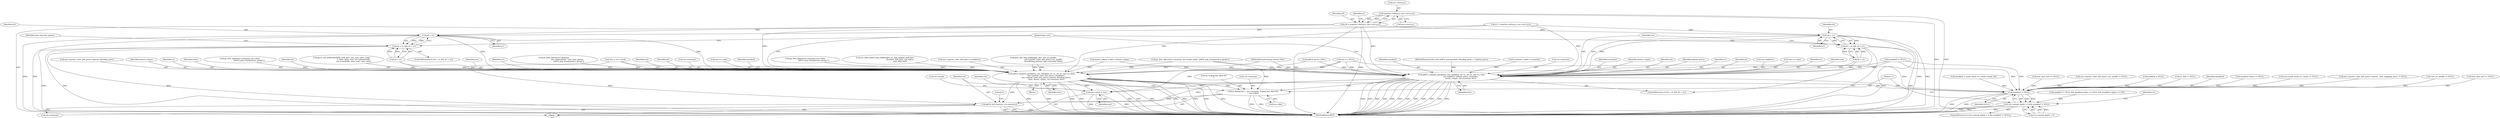 digraph "0_ghostscript_d621292fb2c8157d9899dcd83fd04dd250e30fe4@pointer" {
"1000266" [label="(Call,max(tos->dirty.p.y, nos->rect.p.y))"];
"1000264" [label="(Call,y0 = max(tos->dirty.p.y, nos->rect.p.y))"];
"1000491" [label="(Call,y0 < y1)"];
"1000487" [label="(Call,x0 < x1 && y0 < y1)"];
"1000846" [label="(Call,pdf14_compose_group(tos, nos, maskbuf, x0, x1, y0, y1, nos->n_chan,\n                 nos->parent_color_info_procs->isadditive,\n                 nos->parent_color_info_procs->parent_blending_procs,\n                 false, drawn_comps, ctx->memory, dev))"];
"1000905" [label="(Call,ctx->stack = nos)"];
"1000917" [label="(Call,maskbuf != NULL)"];
"1000911" [label="(Call,ctx->smask_depth > 0 && maskbuf != NULL)"];
"1000926" [label="(Call,if_debug1m('v', ctx->memory, \"[v]pop buf, idle=%d\n\", tos->idle))"];
"1000935" [label="(Call,pdf14_buf_free(tos, ctx->memory))"];
"1000880" [label="(Call,y0 < y1)"];
"1000876" [label="(Call,x0 < x1 && y0 < y1)"];
"1000883" [label="(Call,pdf14_compose_group(tos, nos, maskbuf, x0, x1, y0, y1, nos->n_chan,\n                                ctx->additive, pblend_procs, overprint,\n                                drawn_comps, ctx->memory, dev))"];
"1000919" [label="(Identifier,NULL)"];
"1000509" [label="(Call,nos->parent_color_info_procs->icc_profile != NULL)"];
"1000486" [label="(ControlStructure,if (x0 < x1 && y0 < y1))"];
"1000862" [label="(Call,nos->parent_color_info_procs->parent_blending_procs)"];
"1000232" [label="(Call,maskbuf = NULL)"];
"1000487" [label="(Call,x0 < x1 && y0 < y1)"];
"1000877" [label="(Call,x0 < x1)"];
"1000494" [label="(Block,)"];
"1000909" [label="(Identifier,nos)"];
"1000265" [label="(Identifier,y0)"];
"1000905" [label="(Call,ctx->stack = nos)"];
"1000867" [label="(Identifier,false)"];
"1000904" [label="(JumpTarget,exit:)"];
"1000850" [label="(Identifier,x0)"];
"1000145" [label="(Call,*tos = ctx->stack)"];
"1000906" [label="(Call,ctx->stack)"];
"1000887" [label="(Identifier,x0)"];
"1000568" [label="(Call,icc_link != NULL)"];
"1000897" [label="(Identifier,pblend_procs)"];
"1000683" [label="(Call,gsicc_init_buffer(&output_buff_desc, nos_num_color_comp,\n                                          1, false, false, true, tos->planestride,\n                                          tos->rowstride, num_rows, num_cols))"];
"1000923" [label="(Identifier,ctx)"];
"1000942" [label="(MethodReturn,RET)"];
"1000143" [label="(Block,)"];
"1000911" [label="(Call,ctx->smask_depth > 0 && maskbuf != NULL)"];
"1000496" [label="(Identifier,num_noncolor_planes)"];
"1000890" [label="(Identifier,y1)"];
"1000883" [label="(Call,pdf14_compose_group(tos, nos, maskbuf, x0, x1, y0, y1, nos->n_chan,\n                                ctx->additive, pblend_procs, overprint,\n                                drawn_comps, ctx->memory, dev))"];
"1000142" [label="(MethodParameterIn,gx_device *dev)"];
"1000492" [label="(Identifier,y0)"];
"1000848" [label="(Identifier,nos)"];
"1000918" [label="(Identifier,maskbuf)"];
"1000488" [label="(Call,x0 < x1)"];
"1000264" [label="(Call,y0 = max(tos->dirty.p.y, nos->rect.p.y))"];
"1000876" [label="(Call,x0 < x1 && y0 < y1)"];
"1000245" [label="(Call,nos == NULL)"];
"1000853" [label="(Identifier,y1)"];
"1000917" [label="(Call,maskbuf != NULL)"];
"1000588" [label="(Call,gs_alloc_bytes(ctx->memory,\n                                                tos->planestride * new_num_planes,\n                                                    \"pdf14_pop_transparency_group\"))"];
"1000872" [label="(Identifier,dev)"];
"1000847" [label="(Identifier,tos)"];
"1000852" [label="(Identifier,y0)"];
"1000869" [label="(Call,ctx->memory)"];
"1000383" [label="(Call,maskbuf != NULL)"];
"1000910" [label="(ControlStructure,if (ctx->smask_depth > 0 && maskbuf != NULL))"];
"1000889" [label="(Identifier,y0)"];
"1000854" [label="(Call,nos->n_chan)"];
"1000941" [label="(Literal,0)"];
"1000926" [label="(Call,if_debug1m('v', ctx->memory, \"[v]pop buf, idle=%d\n\", tos->idle))"];
"1000914" [label="(Identifier,ctx)"];
"1000849" [label="(Identifier,maskbuf)"];
"1000387" [label="(Call,maskbuf->data == NULL)"];
"1000894" [label="(Call,ctx->additive)"];
"1000891" [label="(Call,nos->n_chan)"];
"1000491" [label="(Call,y0 < y1)"];
"1000345" [label="(Call,ctx->mask_stack->rc_mask == NULL)"];
"1000936" [label="(Identifier,tos)"];
"1000281" [label="(Call,y1 = min(tos->dirty.q.y, nos->rect.q.y))"];
"1000880" [label="(Call,y0 < y1)"];
"1000474" [label="(Call,nos->parent_color_info_procs->parent_color_mapping_procs != NULL)"];
"1000875" [label="(ControlStructure,if (x0 < x1 && y0 < y1))"];
"1000722" [label="(Call,gs_free_object(ctx->memory, tos->data,\n                            \"pdf14_pop_transparency_group\"))"];
"1000888" [label="(Identifier,x1)"];
"1000885" [label="(Identifier,nos)"];
"1000931" [label="(Literal,\"[v]pop buf, idle=%d\n\")"];
"1000699" [label="(Call,(icc_link->procs.map_buffer)(dev, icc_link, &input_buff_desc,\n                                                     &output_buff_desc, tos->data,\n                                                     new_data_buf))"];
"1000937" [label="(Call,ctx->memory)"];
"1000282" [label="(Identifier,y1)"];
"1000274" [label="(Call,nos->rect.p.y)"];
"1000932" [label="(Call,tos->idle)"];
"1000516" [label="(Call,curr_icc_profile != NULL)"];
"1000886" [label="(Identifier,maskbuf)"];
"1000912" [label="(Call,ctx->smask_depth > 0)"];
"1000139" [label="(MethodParameterIn,const pdf14_nonseparable_blending_procs_t * pblend_procs)"];
"1000188" [label="(Call,overprint = pdev->overprint)"];
"1000382" [label="(Call,maskbuf != NULL && maskbuf->data == NULL && maskbuf->alpha == 255)"];
"1000881" [label="(Identifier,y0)"];
"1000846" [label="(Call,pdf14_compose_group(tos, nos, maskbuf, x0, x1, y0, y1, nos->n_chan,\n                 nos->parent_color_info_procs->isadditive,\n                 nos->parent_color_info_procs->parent_blending_procs,\n                 false, drawn_comps, ctx->memory, dev))"];
"1000903" [label="(Identifier,dev)"];
"1000857" [label="(Call,nos->parent_color_info_procs->isadditive)"];
"1000267" [label="(Call,tos->dirty.p.y)"];
"1000552" [label="(Call,gsicc_get_link_profile(pgs, dev, curr_icc_profile,\n                                    nos->parent_color_info_procs->icc_profile,\n                                    &rendering_params, pgs->memory, false))"];
"1000194" [label="(Call,drawn_comps = pdev->drawn_comps)"];
"1000900" [label="(Call,ctx->memory)"];
"1000868" [label="(Identifier,drawn_comps)"];
"1000851" [label="(Identifier,x1)"];
"1000184" [label="(Call,(pdf14_device *)dev)"];
"1000353" [label="(Call,gs_free_object(ctx->memory, ctx->mask_stack, \"pdf14_pop_transparency_group\"))"];
"1000751" [label="(Call,new_data_buf == NULL)"];
"1000884" [label="(Identifier,tos)"];
"1000898" [label="(Identifier,overprint)"];
"1000935" [label="(Call,pdf14_buf_free(tos, ctx->memory))"];
"1000237" [label="(Call,maskbuf = mask_stack->rc_mask->mask_buf)"];
"1000266" [label="(Call,max(tos->dirty.p.y, nos->rect.p.y))"];
"1000927" [label="(Literal,'v')"];
"1000882" [label="(Identifier,y1)"];
"1000493" [label="(Identifier,y1)"];
"1000928" [label="(Call,ctx->memory)"];
"1000599" [label="(Call,new_data_buf == NULL)"];
"1000899" [label="(Identifier,drawn_comps)"];
"1000773" [label="(Call,gs_free_object(ctx->memory, tos->data,\n                                \"pdf14_pop_transparency_group\"))"];
"1000266" -> "1000264"  [label="AST: "];
"1000266" -> "1000274"  [label="CFG: "];
"1000267" -> "1000266"  [label="AST: "];
"1000274" -> "1000266"  [label="AST: "];
"1000264" -> "1000266"  [label="CFG: "];
"1000266" -> "1000942"  [label="DDG: "];
"1000266" -> "1000942"  [label="DDG: "];
"1000266" -> "1000264"  [label="DDG: "];
"1000266" -> "1000264"  [label="DDG: "];
"1000264" -> "1000143"  [label="AST: "];
"1000265" -> "1000264"  [label="AST: "];
"1000282" -> "1000264"  [label="CFG: "];
"1000264" -> "1000942"  [label="DDG: "];
"1000264" -> "1000942"  [label="DDG: "];
"1000264" -> "1000491"  [label="DDG: "];
"1000264" -> "1000846"  [label="DDG: "];
"1000264" -> "1000880"  [label="DDG: "];
"1000264" -> "1000883"  [label="DDG: "];
"1000491" -> "1000487"  [label="AST: "];
"1000491" -> "1000493"  [label="CFG: "];
"1000492" -> "1000491"  [label="AST: "];
"1000493" -> "1000491"  [label="AST: "];
"1000487" -> "1000491"  [label="CFG: "];
"1000491" -> "1000942"  [label="DDG: "];
"1000491" -> "1000942"  [label="DDG: "];
"1000491" -> "1000487"  [label="DDG: "];
"1000491" -> "1000487"  [label="DDG: "];
"1000281" -> "1000491"  [label="DDG: "];
"1000491" -> "1000846"  [label="DDG: "];
"1000491" -> "1000846"  [label="DDG: "];
"1000487" -> "1000486"  [label="AST: "];
"1000487" -> "1000488"  [label="CFG: "];
"1000488" -> "1000487"  [label="AST: "];
"1000496" -> "1000487"  [label="CFG: "];
"1000904" -> "1000487"  [label="CFG: "];
"1000487" -> "1000942"  [label="DDG: "];
"1000487" -> "1000942"  [label="DDG: "];
"1000487" -> "1000942"  [label="DDG: "];
"1000488" -> "1000487"  [label="DDG: "];
"1000488" -> "1000487"  [label="DDG: "];
"1000846" -> "1000494"  [label="AST: "];
"1000846" -> "1000872"  [label="CFG: "];
"1000847" -> "1000846"  [label="AST: "];
"1000848" -> "1000846"  [label="AST: "];
"1000849" -> "1000846"  [label="AST: "];
"1000850" -> "1000846"  [label="AST: "];
"1000851" -> "1000846"  [label="AST: "];
"1000852" -> "1000846"  [label="AST: "];
"1000853" -> "1000846"  [label="AST: "];
"1000854" -> "1000846"  [label="AST: "];
"1000857" -> "1000846"  [label="AST: "];
"1000862" -> "1000846"  [label="AST: "];
"1000867" -> "1000846"  [label="AST: "];
"1000868" -> "1000846"  [label="AST: "];
"1000869" -> "1000846"  [label="AST: "];
"1000872" -> "1000846"  [label="AST: "];
"1000904" -> "1000846"  [label="CFG: "];
"1000846" -> "1000942"  [label="DDG: "];
"1000846" -> "1000942"  [label="DDG: "];
"1000846" -> "1000942"  [label="DDG: "];
"1000846" -> "1000942"  [label="DDG: "];
"1000846" -> "1000942"  [label="DDG: "];
"1000846" -> "1000942"  [label="DDG: "];
"1000846" -> "1000942"  [label="DDG: "];
"1000846" -> "1000942"  [label="DDG: "];
"1000846" -> "1000942"  [label="DDG: "];
"1000846" -> "1000942"  [label="DDG: "];
"1000846" -> "1000942"  [label="DDG: "];
"1000846" -> "1000942"  [label="DDG: "];
"1000145" -> "1000846"  [label="DDG: "];
"1000245" -> "1000846"  [label="DDG: "];
"1000383" -> "1000846"  [label="DDG: "];
"1000488" -> "1000846"  [label="DDG: "];
"1000488" -> "1000846"  [label="DDG: "];
"1000281" -> "1000846"  [label="DDG: "];
"1000683" -> "1000846"  [label="DDG: "];
"1000552" -> "1000846"  [label="DDG: "];
"1000552" -> "1000846"  [label="DDG: "];
"1000194" -> "1000846"  [label="DDG: "];
"1000588" -> "1000846"  [label="DDG: "];
"1000773" -> "1000846"  [label="DDG: "];
"1000353" -> "1000846"  [label="DDG: "];
"1000722" -> "1000846"  [label="DDG: "];
"1000184" -> "1000846"  [label="DDG: "];
"1000699" -> "1000846"  [label="DDG: "];
"1000142" -> "1000846"  [label="DDG: "];
"1000846" -> "1000905"  [label="DDG: "];
"1000846" -> "1000917"  [label="DDG: "];
"1000846" -> "1000926"  [label="DDG: "];
"1000846" -> "1000935"  [label="DDG: "];
"1000905" -> "1000143"  [label="AST: "];
"1000905" -> "1000909"  [label="CFG: "];
"1000906" -> "1000905"  [label="AST: "];
"1000909" -> "1000905"  [label="AST: "];
"1000914" -> "1000905"  [label="CFG: "];
"1000905" -> "1000942"  [label="DDG: "];
"1000905" -> "1000942"  [label="DDG: "];
"1000883" -> "1000905"  [label="DDG: "];
"1000245" -> "1000905"  [label="DDG: "];
"1000917" -> "1000911"  [label="AST: "];
"1000917" -> "1000919"  [label="CFG: "];
"1000918" -> "1000917"  [label="AST: "];
"1000919" -> "1000917"  [label="AST: "];
"1000911" -> "1000917"  [label="CFG: "];
"1000917" -> "1000942"  [label="DDG: "];
"1000917" -> "1000942"  [label="DDG: "];
"1000917" -> "1000911"  [label="DDG: "];
"1000917" -> "1000911"  [label="DDG: "];
"1000232" -> "1000917"  [label="DDG: "];
"1000383" -> "1000917"  [label="DDG: "];
"1000383" -> "1000917"  [label="DDG: "];
"1000237" -> "1000917"  [label="DDG: "];
"1000883" -> "1000917"  [label="DDG: "];
"1000751" -> "1000917"  [label="DDG: "];
"1000474" -> "1000917"  [label="DDG: "];
"1000568" -> "1000917"  [label="DDG: "];
"1000387" -> "1000917"  [label="DDG: "];
"1000509" -> "1000917"  [label="DDG: "];
"1000516" -> "1000917"  [label="DDG: "];
"1000599" -> "1000917"  [label="DDG: "];
"1000245" -> "1000917"  [label="DDG: "];
"1000345" -> "1000917"  [label="DDG: "];
"1000911" -> "1000910"  [label="AST: "];
"1000911" -> "1000912"  [label="CFG: "];
"1000912" -> "1000911"  [label="AST: "];
"1000923" -> "1000911"  [label="CFG: "];
"1000927" -> "1000911"  [label="CFG: "];
"1000911" -> "1000942"  [label="DDG: "];
"1000911" -> "1000942"  [label="DDG: "];
"1000911" -> "1000942"  [label="DDG: "];
"1000912" -> "1000911"  [label="DDG: "];
"1000912" -> "1000911"  [label="DDG: "];
"1000382" -> "1000911"  [label="DDG: "];
"1000926" -> "1000143"  [label="AST: "];
"1000926" -> "1000932"  [label="CFG: "];
"1000927" -> "1000926"  [label="AST: "];
"1000928" -> "1000926"  [label="AST: "];
"1000931" -> "1000926"  [label="AST: "];
"1000932" -> "1000926"  [label="AST: "];
"1000936" -> "1000926"  [label="CFG: "];
"1000926" -> "1000942"  [label="DDG: "];
"1000926" -> "1000942"  [label="DDG: "];
"1000883" -> "1000926"  [label="DDG: "];
"1000353" -> "1000926"  [label="DDG: "];
"1000926" -> "1000935"  [label="DDG: "];
"1000935" -> "1000143"  [label="AST: "];
"1000935" -> "1000937"  [label="CFG: "];
"1000936" -> "1000935"  [label="AST: "];
"1000937" -> "1000935"  [label="AST: "];
"1000941" -> "1000935"  [label="CFG: "];
"1000935" -> "1000942"  [label="DDG: "];
"1000935" -> "1000942"  [label="DDG: "];
"1000935" -> "1000942"  [label="DDG: "];
"1000883" -> "1000935"  [label="DDG: "];
"1000145" -> "1000935"  [label="DDG: "];
"1000880" -> "1000876"  [label="AST: "];
"1000880" -> "1000882"  [label="CFG: "];
"1000881" -> "1000880"  [label="AST: "];
"1000882" -> "1000880"  [label="AST: "];
"1000876" -> "1000880"  [label="CFG: "];
"1000880" -> "1000942"  [label="DDG: "];
"1000880" -> "1000942"  [label="DDG: "];
"1000880" -> "1000876"  [label="DDG: "];
"1000880" -> "1000876"  [label="DDG: "];
"1000281" -> "1000880"  [label="DDG: "];
"1000880" -> "1000883"  [label="DDG: "];
"1000880" -> "1000883"  [label="DDG: "];
"1000876" -> "1000875"  [label="AST: "];
"1000876" -> "1000877"  [label="CFG: "];
"1000877" -> "1000876"  [label="AST: "];
"1000884" -> "1000876"  [label="CFG: "];
"1000904" -> "1000876"  [label="CFG: "];
"1000876" -> "1000942"  [label="DDG: "];
"1000876" -> "1000942"  [label="DDG: "];
"1000876" -> "1000942"  [label="DDG: "];
"1000877" -> "1000876"  [label="DDG: "];
"1000877" -> "1000876"  [label="DDG: "];
"1000883" -> "1000875"  [label="AST: "];
"1000883" -> "1000903"  [label="CFG: "];
"1000884" -> "1000883"  [label="AST: "];
"1000885" -> "1000883"  [label="AST: "];
"1000886" -> "1000883"  [label="AST: "];
"1000887" -> "1000883"  [label="AST: "];
"1000888" -> "1000883"  [label="AST: "];
"1000889" -> "1000883"  [label="AST: "];
"1000890" -> "1000883"  [label="AST: "];
"1000891" -> "1000883"  [label="AST: "];
"1000894" -> "1000883"  [label="AST: "];
"1000897" -> "1000883"  [label="AST: "];
"1000898" -> "1000883"  [label="AST: "];
"1000899" -> "1000883"  [label="AST: "];
"1000900" -> "1000883"  [label="AST: "];
"1000903" -> "1000883"  [label="AST: "];
"1000904" -> "1000883"  [label="CFG: "];
"1000883" -> "1000942"  [label="DDG: "];
"1000883" -> "1000942"  [label="DDG: "];
"1000883" -> "1000942"  [label="DDG: "];
"1000883" -> "1000942"  [label="DDG: "];
"1000883" -> "1000942"  [label="DDG: "];
"1000883" -> "1000942"  [label="DDG: "];
"1000883" -> "1000942"  [label="DDG: "];
"1000883" -> "1000942"  [label="DDG: "];
"1000883" -> "1000942"  [label="DDG: "];
"1000883" -> "1000942"  [label="DDG: "];
"1000883" -> "1000942"  [label="DDG: "];
"1000883" -> "1000942"  [label="DDG: "];
"1000145" -> "1000883"  [label="DDG: "];
"1000245" -> "1000883"  [label="DDG: "];
"1000383" -> "1000883"  [label="DDG: "];
"1000877" -> "1000883"  [label="DDG: "];
"1000877" -> "1000883"  [label="DDG: "];
"1000281" -> "1000883"  [label="DDG: "];
"1000139" -> "1000883"  [label="DDG: "];
"1000188" -> "1000883"  [label="DDG: "];
"1000194" -> "1000883"  [label="DDG: "];
"1000353" -> "1000883"  [label="DDG: "];
"1000184" -> "1000883"  [label="DDG: "];
"1000142" -> "1000883"  [label="DDG: "];
}
